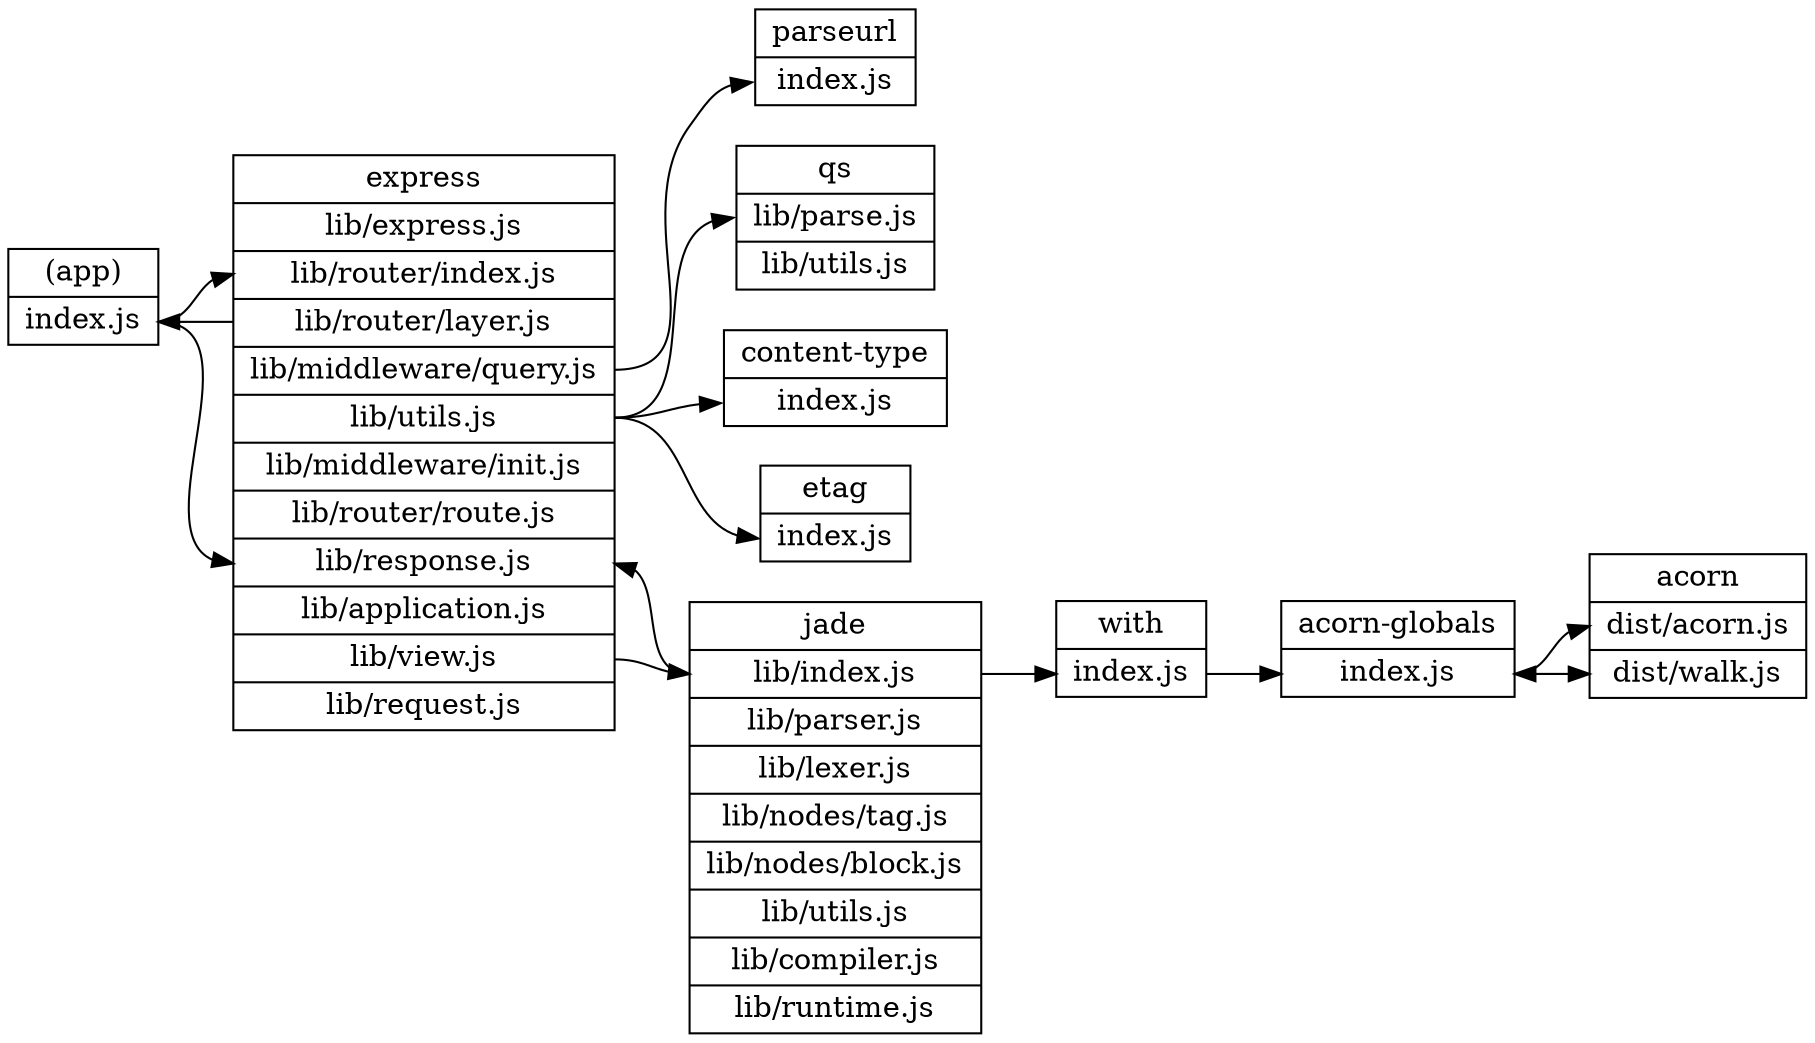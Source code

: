 digraph g {
    graph [
        rankdir = "LR"
    ];
    "(app)" [
        shape = "record"
        label = "(app) | <index.js> index.js"
    ];
    "express" [
        shape = "record"
        label = "express | <lib/express.js> lib/express.js | <lib/router/index.js> lib/router/index.js | <lib/router/layer.js> lib/router/layer.js | <lib/middleware/query.js> lib/middleware/query.js | <lib/utils.js> lib/utils.js | <lib/middleware/init.js> lib/middleware/init.js | <lib/router/route.js> lib/router/route.js | <lib/response.js> lib/response.js | <lib/application.js> lib/application.js | <lib/view.js> lib/view.js | <lib/request.js> lib/request.js"
    ];
    "qs" [
        shape = "record"
        label = "qs | <lib/parse.js> lib/parse.js | <lib/utils.js> lib/utils.js"
    ];
    "jade" [
        shape = "record"
        label = "jade | <lib/index.js> lib/index.js | <lib/parser.js> lib/parser.js | <lib/lexer.js> lib/lexer.js | <lib/nodes/tag.js> lib/nodes/tag.js | <lib/nodes/block.js> lib/nodes/block.js | <lib/utils.js> lib/utils.js | <lib/compiler.js> lib/compiler.js | <lib/runtime.js> lib/runtime.js"
    ];
    "with" [
        shape = "record"
        label = "with | <index.js> index.js"
    ];
    "acorn-globals" [
        shape = "record"
        label = "acorn-globals | <index.js> index.js"
    ];
    "acorn" [
        shape = "record"
        label = "acorn | <dist/acorn.js> dist/acorn.js | <dist/walk.js> dist/walk.js"
    ];
    "content-type" [
        shape = "record"
        label = "content-type | <index.js> index.js"
    ];
    "etag" [
        shape = "record"
        label = "etag | <index.js> index.js"
    ];
    "parseurl" [
        shape = "record"
        label = "parseurl | <index.js> index.js"
    ];
    "(app)":"index.js" -> "express":"lib/router/index.js";
    "(app)":"index.js" -> "express":"lib/response.js";
    "express":"lib/router/layer.js" -> "(app)":"index.js";
    "express":"lib/middleware/query.js" -> "parseurl":"index.js";
    "express":"lib/utils.js" -> "qs":"lib/parse.js";
    "express":"lib/utils.js" -> "content-type":"index.js";
    "express":"lib/utils.js" -> "etag":"index.js";
    "express":"lib/view.js" -> "jade":"lib/index.js";
    "jade":"lib/index.js" -> "with":"index.js";
    "jade":"lib/index.js" -> "express":"lib/response.js";
    "with":"index.js" -> "acorn-globals":"index.js";
    "acorn-globals":"index.js" -> "acorn":"dist/acorn.js";
    "acorn-globals":"index.js" -> "acorn":"dist/walk.js";
    "acorn":"dist/walk.js" -> "acorn-globals":"index.js";
}